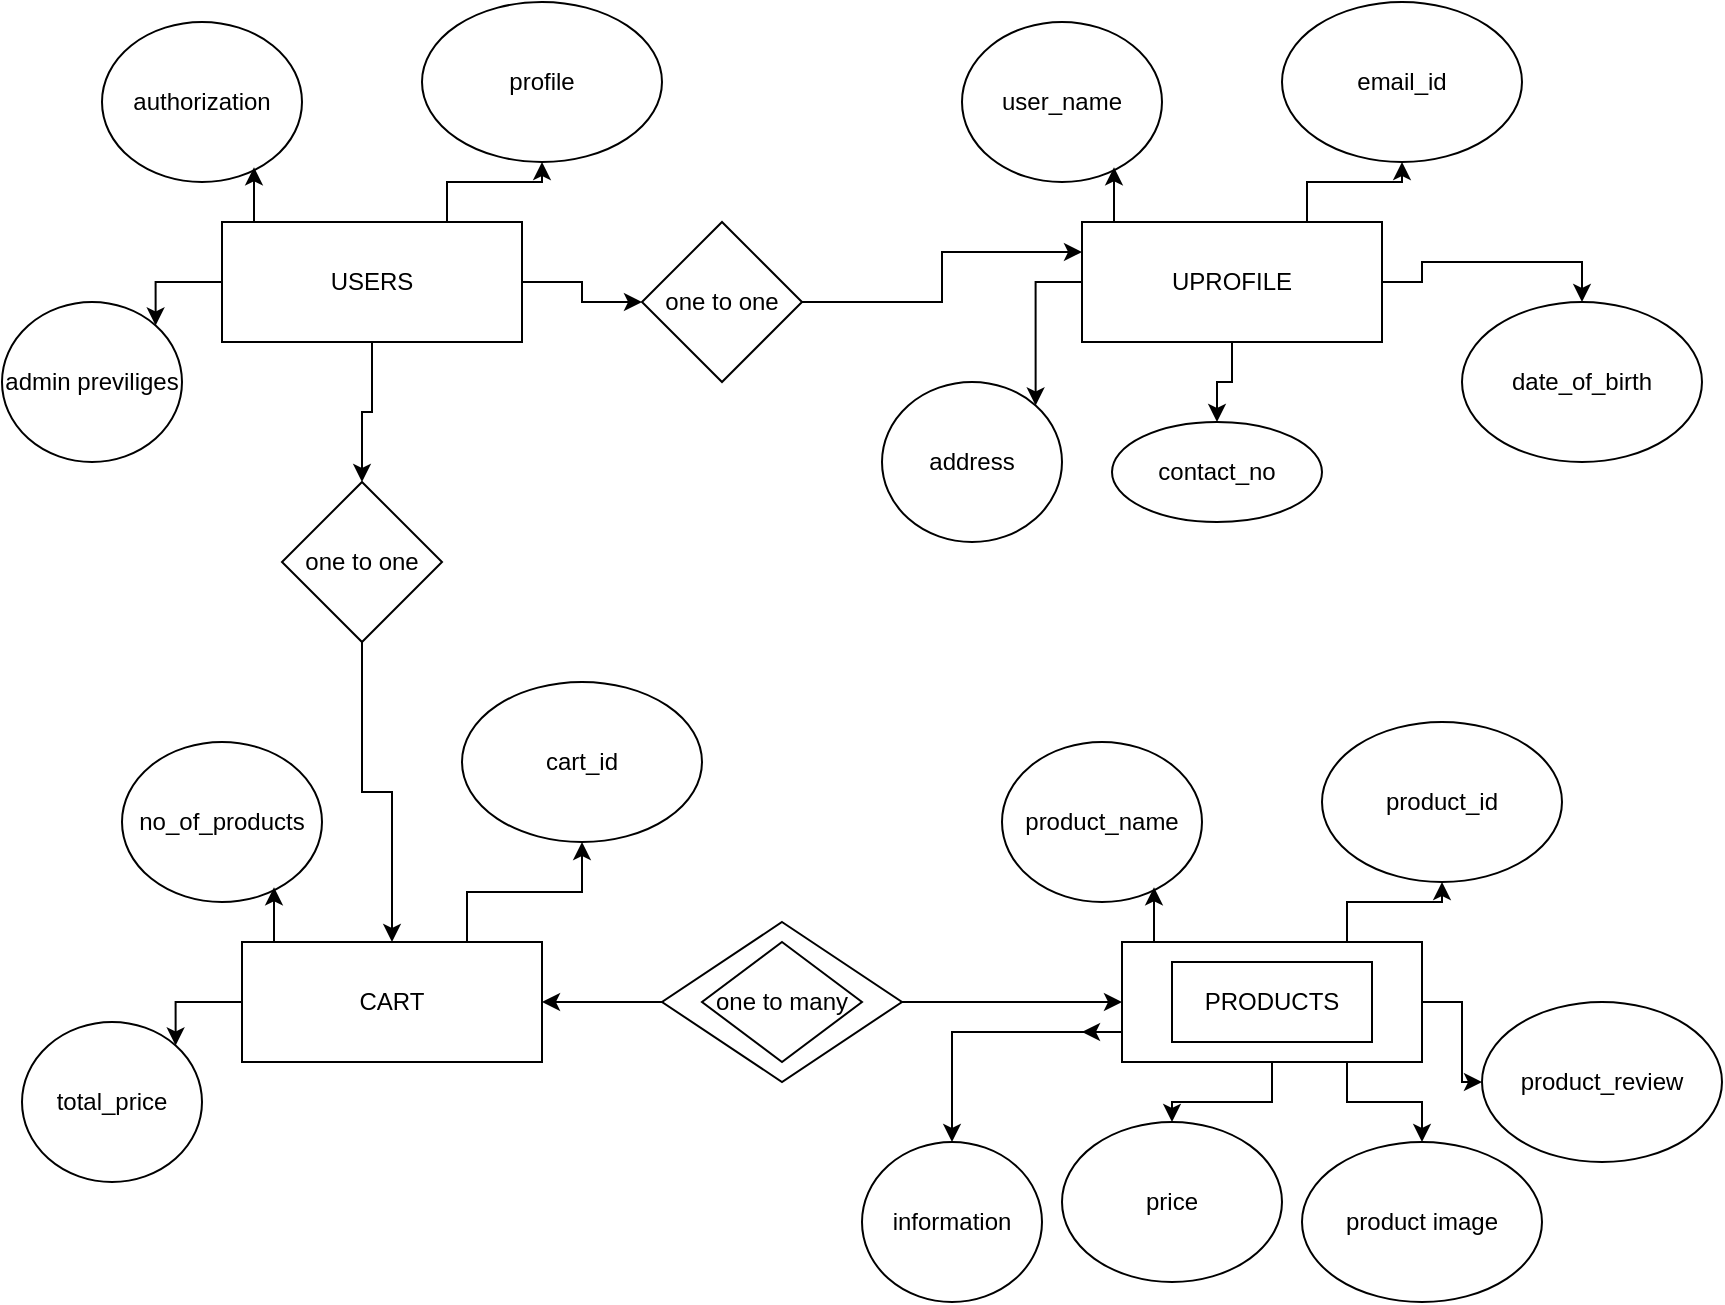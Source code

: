 <mxfile version="24.7.5">
  <diagram name="Page-1" id="geNfl7wk_qMsvW0VsSqB">
    <mxGraphModel dx="1050" dy="505" grid="1" gridSize="10" guides="1" tooltips="1" connect="1" arrows="1" fold="1" page="1" pageScale="1" pageWidth="850" pageHeight="1100" math="0" shadow="0">
      <root>
        <mxCell id="0" />
        <mxCell id="1" parent="0" />
        <mxCell id="zfNojvX3D7eSNdbMJf8S-6" style="edgeStyle=orthogonalEdgeStyle;rounded=0;orthogonalLoop=1;jettySize=auto;html=1;exitX=0.75;exitY=0;exitDx=0;exitDy=0;" parent="1" source="zfNojvX3D7eSNdbMJf8S-1" target="zfNojvX3D7eSNdbMJf8S-4" edge="1">
          <mxGeometry relative="1" as="geometry" />
        </mxCell>
        <mxCell id="zfNojvX3D7eSNdbMJf8S-7" style="edgeStyle=orthogonalEdgeStyle;rounded=0;orthogonalLoop=1;jettySize=auto;html=1;exitX=0;exitY=0.5;exitDx=0;exitDy=0;entryX=1;entryY=0;entryDx=0;entryDy=0;" parent="1" source="zfNojvX3D7eSNdbMJf8S-1" target="zfNojvX3D7eSNdbMJf8S-3" edge="1">
          <mxGeometry relative="1" as="geometry" />
        </mxCell>
        <mxCell id="zfNojvX3D7eSNdbMJf8S-45" style="edgeStyle=orthogonalEdgeStyle;rounded=0;orthogonalLoop=1;jettySize=auto;html=1;exitX=0.5;exitY=1;exitDx=0;exitDy=0;entryX=0.5;entryY=0;entryDx=0;entryDy=0;" parent="1" source="zfNojvX3D7eSNdbMJf8S-1" target="zfNojvX3D7eSNdbMJf8S-38" edge="1">
          <mxGeometry relative="1" as="geometry" />
        </mxCell>
        <mxCell id="zfNojvX3D7eSNdbMJf8S-47" style="edgeStyle=orthogonalEdgeStyle;rounded=0;orthogonalLoop=1;jettySize=auto;html=1;exitX=1;exitY=0.5;exitDx=0;exitDy=0;entryX=0.5;entryY=0;entryDx=0;entryDy=0;" parent="1" source="zfNojvX3D7eSNdbMJf8S-1" target="zfNojvX3D7eSNdbMJf8S-39" edge="1">
          <mxGeometry relative="1" as="geometry" />
        </mxCell>
        <mxCell id="zfNojvX3D7eSNdbMJf8S-1" value="USERS" style="rounded=0;whiteSpace=wrap;html=1;" parent="1" vertex="1">
          <mxGeometry x="150" y="180" width="150" height="60" as="geometry" />
        </mxCell>
        <mxCell id="zfNojvX3D7eSNdbMJf8S-2" value="authorization" style="ellipse;whiteSpace=wrap;html=1;" parent="1" vertex="1">
          <mxGeometry x="90" y="80" width="100" height="80" as="geometry" />
        </mxCell>
        <mxCell id="zfNojvX3D7eSNdbMJf8S-3" value="admin previliges" style="ellipse;whiteSpace=wrap;html=1;" parent="1" vertex="1">
          <mxGeometry x="40" y="220" width="90" height="80" as="geometry" />
        </mxCell>
        <mxCell id="zfNojvX3D7eSNdbMJf8S-4" value="profile" style="ellipse;whiteSpace=wrap;html=1;" parent="1" vertex="1">
          <mxGeometry x="250" y="70" width="120" height="80" as="geometry" />
        </mxCell>
        <mxCell id="zfNojvX3D7eSNdbMJf8S-5" style="edgeStyle=orthogonalEdgeStyle;rounded=0;orthogonalLoop=1;jettySize=auto;html=1;exitX=0.25;exitY=0;exitDx=0;exitDy=0;entryX=0.76;entryY=0.908;entryDx=0;entryDy=0;entryPerimeter=0;" parent="1" source="zfNojvX3D7eSNdbMJf8S-1" target="zfNojvX3D7eSNdbMJf8S-2" edge="1">
          <mxGeometry relative="1" as="geometry" />
        </mxCell>
        <mxCell id="zfNojvX3D7eSNdbMJf8S-8" style="edgeStyle=orthogonalEdgeStyle;rounded=0;orthogonalLoop=1;jettySize=auto;html=1;exitX=0.75;exitY=0;exitDx=0;exitDy=0;" parent="1" source="zfNojvX3D7eSNdbMJf8S-10" target="zfNojvX3D7eSNdbMJf8S-13" edge="1">
          <mxGeometry relative="1" as="geometry" />
        </mxCell>
        <mxCell id="zfNojvX3D7eSNdbMJf8S-9" style="edgeStyle=orthogonalEdgeStyle;rounded=0;orthogonalLoop=1;jettySize=auto;html=1;exitX=0;exitY=0.5;exitDx=0;exitDy=0;entryX=1;entryY=0;entryDx=0;entryDy=0;" parent="1" source="zfNojvX3D7eSNdbMJf8S-10" target="zfNojvX3D7eSNdbMJf8S-12" edge="1">
          <mxGeometry relative="1" as="geometry" />
        </mxCell>
        <mxCell id="zfNojvX3D7eSNdbMJf8S-31" style="edgeStyle=orthogonalEdgeStyle;rounded=0;orthogonalLoop=1;jettySize=auto;html=1;exitX=0.5;exitY=1;exitDx=0;exitDy=0;entryX=0.5;entryY=0;entryDx=0;entryDy=0;" parent="1" source="zfNojvX3D7eSNdbMJf8S-10" target="zfNojvX3D7eSNdbMJf8S-29" edge="1">
          <mxGeometry relative="1" as="geometry" />
        </mxCell>
        <mxCell id="zfNojvX3D7eSNdbMJf8S-32" style="edgeStyle=orthogonalEdgeStyle;rounded=0;orthogonalLoop=1;jettySize=auto;html=1;exitX=1;exitY=0.5;exitDx=0;exitDy=0;entryX=0.5;entryY=0;entryDx=0;entryDy=0;" parent="1" source="zfNojvX3D7eSNdbMJf8S-10" target="zfNojvX3D7eSNdbMJf8S-30" edge="1">
          <mxGeometry relative="1" as="geometry" />
        </mxCell>
        <mxCell id="zfNojvX3D7eSNdbMJf8S-10" value="UPROFILE" style="rounded=0;whiteSpace=wrap;html=1;" parent="1" vertex="1">
          <mxGeometry x="580" y="180" width="150" height="60" as="geometry" />
        </mxCell>
        <mxCell id="zfNojvX3D7eSNdbMJf8S-11" value="user_name" style="ellipse;whiteSpace=wrap;html=1;" parent="1" vertex="1">
          <mxGeometry x="520" y="80" width="100" height="80" as="geometry" />
        </mxCell>
        <mxCell id="zfNojvX3D7eSNdbMJf8S-12" value="address" style="ellipse;whiteSpace=wrap;html=1;" parent="1" vertex="1">
          <mxGeometry x="480" y="260" width="90" height="80" as="geometry" />
        </mxCell>
        <mxCell id="zfNojvX3D7eSNdbMJf8S-13" value="email_id" style="ellipse;whiteSpace=wrap;html=1;" parent="1" vertex="1">
          <mxGeometry x="680" y="70" width="120" height="80" as="geometry" />
        </mxCell>
        <mxCell id="zfNojvX3D7eSNdbMJf8S-14" style="edgeStyle=orthogonalEdgeStyle;rounded=0;orthogonalLoop=1;jettySize=auto;html=1;exitX=0.25;exitY=0;exitDx=0;exitDy=0;entryX=0.76;entryY=0.908;entryDx=0;entryDy=0;entryPerimeter=0;" parent="1" source="zfNojvX3D7eSNdbMJf8S-10" target="zfNojvX3D7eSNdbMJf8S-11" edge="1">
          <mxGeometry relative="1" as="geometry" />
        </mxCell>
        <mxCell id="zfNojvX3D7eSNdbMJf8S-15" style="edgeStyle=orthogonalEdgeStyle;rounded=0;orthogonalLoop=1;jettySize=auto;html=1;exitX=0.75;exitY=0;exitDx=0;exitDy=0;" parent="1" source="zfNojvX3D7eSNdbMJf8S-17" target="zfNojvX3D7eSNdbMJf8S-20" edge="1">
          <mxGeometry relative="1" as="geometry" />
        </mxCell>
        <mxCell id="zfNojvX3D7eSNdbMJf8S-16" style="edgeStyle=orthogonalEdgeStyle;rounded=0;orthogonalLoop=1;jettySize=auto;html=1;exitX=0;exitY=0.5;exitDx=0;exitDy=0;entryX=1;entryY=0;entryDx=0;entryDy=0;" parent="1" source="zfNojvX3D7eSNdbMJf8S-17" target="zfNojvX3D7eSNdbMJf8S-19" edge="1">
          <mxGeometry relative="1" as="geometry" />
        </mxCell>
        <mxCell id="zfNojvX3D7eSNdbMJf8S-17" value="CART" style="rounded=0;whiteSpace=wrap;html=1;" parent="1" vertex="1">
          <mxGeometry x="160" y="540" width="150" height="60" as="geometry" />
        </mxCell>
        <mxCell id="zfNojvX3D7eSNdbMJf8S-18" value="no_of_products" style="ellipse;whiteSpace=wrap;html=1;" parent="1" vertex="1">
          <mxGeometry x="100" y="440" width="100" height="80" as="geometry" />
        </mxCell>
        <mxCell id="zfNojvX3D7eSNdbMJf8S-19" value="total_price" style="ellipse;whiteSpace=wrap;html=1;" parent="1" vertex="1">
          <mxGeometry x="50" y="580" width="90" height="80" as="geometry" />
        </mxCell>
        <mxCell id="zfNojvX3D7eSNdbMJf8S-20" value="cart_id" style="ellipse;whiteSpace=wrap;html=1;" parent="1" vertex="1">
          <mxGeometry x="270" y="410" width="120" height="80" as="geometry" />
        </mxCell>
        <mxCell id="zfNojvX3D7eSNdbMJf8S-21" style="edgeStyle=orthogonalEdgeStyle;rounded=0;orthogonalLoop=1;jettySize=auto;html=1;exitX=0.25;exitY=0;exitDx=0;exitDy=0;entryX=0.76;entryY=0.908;entryDx=0;entryDy=0;entryPerimeter=0;" parent="1" source="zfNojvX3D7eSNdbMJf8S-17" target="zfNojvX3D7eSNdbMJf8S-18" edge="1">
          <mxGeometry relative="1" as="geometry" />
        </mxCell>
        <mxCell id="zfNojvX3D7eSNdbMJf8S-22" style="edgeStyle=orthogonalEdgeStyle;rounded=0;orthogonalLoop=1;jettySize=auto;html=1;exitX=0.75;exitY=0;exitDx=0;exitDy=0;" parent="1" source="zfNojvX3D7eSNdbMJf8S-24" target="zfNojvX3D7eSNdbMJf8S-27" edge="1">
          <mxGeometry relative="1" as="geometry" />
        </mxCell>
        <mxCell id="zfNojvX3D7eSNdbMJf8S-36" style="edgeStyle=orthogonalEdgeStyle;rounded=0;orthogonalLoop=1;jettySize=auto;html=1;exitX=0.5;exitY=1;exitDx=0;exitDy=0;" parent="1" source="zfNojvX3D7eSNdbMJf8S-24" target="zfNojvX3D7eSNdbMJf8S-34" edge="1">
          <mxGeometry relative="1" as="geometry" />
        </mxCell>
        <mxCell id="zfNojvX3D7eSNdbMJf8S-37" style="edgeStyle=orthogonalEdgeStyle;rounded=0;orthogonalLoop=1;jettySize=auto;html=1;exitX=1;exitY=0.5;exitDx=0;exitDy=0;" parent="1" source="zfNojvX3D7eSNdbMJf8S-24" target="zfNojvX3D7eSNdbMJf8S-35" edge="1">
          <mxGeometry relative="1" as="geometry" />
        </mxCell>
        <mxCell id="zfNojvX3D7eSNdbMJf8S-43" style="edgeStyle=orthogonalEdgeStyle;rounded=0;orthogonalLoop=1;jettySize=auto;html=1;exitX=0;exitY=0.75;exitDx=0;exitDy=0;" parent="1" source="zfNojvX3D7eSNdbMJf8S-24" edge="1">
          <mxGeometry relative="1" as="geometry">
            <mxPoint x="580" y="585" as="targetPoint" />
          </mxGeometry>
        </mxCell>
        <mxCell id="zfNojvX3D7eSNdbMJf8S-44" style="edgeStyle=orthogonalEdgeStyle;rounded=0;orthogonalLoop=1;jettySize=auto;html=1;exitX=0;exitY=0.75;exitDx=0;exitDy=0;entryX=0.5;entryY=0;entryDx=0;entryDy=0;" parent="1" source="zfNojvX3D7eSNdbMJf8S-24" target="zfNojvX3D7eSNdbMJf8S-26" edge="1">
          <mxGeometry relative="1" as="geometry" />
        </mxCell>
        <mxCell id="3H21nFaw-EGTnVlslmrR-2" style="edgeStyle=orthogonalEdgeStyle;rounded=0;orthogonalLoop=1;jettySize=auto;html=1;exitX=0.75;exitY=1;exitDx=0;exitDy=0;" edge="1" parent="1" source="zfNojvX3D7eSNdbMJf8S-24" target="3H21nFaw-EGTnVlslmrR-1">
          <mxGeometry relative="1" as="geometry" />
        </mxCell>
        <mxCell id="zfNojvX3D7eSNdbMJf8S-24" value="" style="rounded=0;whiteSpace=wrap;html=1;" parent="1" vertex="1">
          <mxGeometry x="600" y="540" width="150" height="60" as="geometry" />
        </mxCell>
        <mxCell id="zfNojvX3D7eSNdbMJf8S-25" value="product_name" style="ellipse;whiteSpace=wrap;html=1;" parent="1" vertex="1">
          <mxGeometry x="540" y="440" width="100" height="80" as="geometry" />
        </mxCell>
        <mxCell id="zfNojvX3D7eSNdbMJf8S-26" value="information" style="ellipse;whiteSpace=wrap;html=1;" parent="1" vertex="1">
          <mxGeometry x="470" y="640" width="90" height="80" as="geometry" />
        </mxCell>
        <mxCell id="zfNojvX3D7eSNdbMJf8S-27" value="product_id" style="ellipse;whiteSpace=wrap;html=1;" parent="1" vertex="1">
          <mxGeometry x="700" y="430" width="120" height="80" as="geometry" />
        </mxCell>
        <mxCell id="zfNojvX3D7eSNdbMJf8S-28" style="edgeStyle=orthogonalEdgeStyle;rounded=0;orthogonalLoop=1;jettySize=auto;html=1;exitX=0.25;exitY=0;exitDx=0;exitDy=0;entryX=0.76;entryY=0.908;entryDx=0;entryDy=0;entryPerimeter=0;" parent="1" source="zfNojvX3D7eSNdbMJf8S-24" target="zfNojvX3D7eSNdbMJf8S-25" edge="1">
          <mxGeometry relative="1" as="geometry" />
        </mxCell>
        <mxCell id="zfNojvX3D7eSNdbMJf8S-29" value="contact_no" style="ellipse;whiteSpace=wrap;html=1;" parent="1" vertex="1">
          <mxGeometry x="595" y="280" width="105" height="50" as="geometry" />
        </mxCell>
        <mxCell id="zfNojvX3D7eSNdbMJf8S-30" value="date_of_birth" style="ellipse;whiteSpace=wrap;html=1;" parent="1" vertex="1">
          <mxGeometry x="770" y="220" width="120" height="80" as="geometry" />
        </mxCell>
        <mxCell id="zfNojvX3D7eSNdbMJf8S-34" value="price" style="ellipse;whiteSpace=wrap;html=1;" parent="1" vertex="1">
          <mxGeometry x="570" y="630" width="110" height="80" as="geometry" />
        </mxCell>
        <mxCell id="zfNojvX3D7eSNdbMJf8S-35" value="product_review" style="ellipse;whiteSpace=wrap;html=1;" parent="1" vertex="1">
          <mxGeometry x="780" y="570" width="120" height="80" as="geometry" />
        </mxCell>
        <mxCell id="zfNojvX3D7eSNdbMJf8S-46" style="edgeStyle=orthogonalEdgeStyle;rounded=0;orthogonalLoop=1;jettySize=auto;html=1;exitX=0.5;exitY=1;exitDx=0;exitDy=0;" parent="1" source="zfNojvX3D7eSNdbMJf8S-38" target="zfNojvX3D7eSNdbMJf8S-17" edge="1">
          <mxGeometry relative="1" as="geometry" />
        </mxCell>
        <mxCell id="zfNojvX3D7eSNdbMJf8S-38" value="one to one" style="rhombus;whiteSpace=wrap;html=1;" parent="1" vertex="1">
          <mxGeometry x="180" y="310" width="80" height="80" as="geometry" />
        </mxCell>
        <mxCell id="zfNojvX3D7eSNdbMJf8S-48" style="edgeStyle=orthogonalEdgeStyle;rounded=0;orthogonalLoop=1;jettySize=auto;html=1;exitX=0.5;exitY=1;exitDx=0;exitDy=0;entryX=0;entryY=0.25;entryDx=0;entryDy=0;" parent="1" source="zfNojvX3D7eSNdbMJf8S-39" target="zfNojvX3D7eSNdbMJf8S-10" edge="1">
          <mxGeometry relative="1" as="geometry" />
        </mxCell>
        <mxCell id="zfNojvX3D7eSNdbMJf8S-39" value="one to one" style="rhombus;whiteSpace=wrap;html=1;direction=north;" parent="1" vertex="1">
          <mxGeometry x="360" y="180" width="80" height="80" as="geometry" />
        </mxCell>
        <mxCell id="zfNojvX3D7eSNdbMJf8S-49" value="PRODUCTS" style="rounded=0;whiteSpace=wrap;html=1;" parent="1" vertex="1">
          <mxGeometry x="625" y="550" width="100" height="40" as="geometry" />
        </mxCell>
        <mxCell id="zfNojvX3D7eSNdbMJf8S-52" style="edgeStyle=orthogonalEdgeStyle;rounded=0;orthogonalLoop=1;jettySize=auto;html=1;exitX=1;exitY=0.5;exitDx=0;exitDy=0;entryX=0;entryY=0.5;entryDx=0;entryDy=0;" parent="1" source="zfNojvX3D7eSNdbMJf8S-50" target="zfNojvX3D7eSNdbMJf8S-24" edge="1">
          <mxGeometry relative="1" as="geometry" />
        </mxCell>
        <mxCell id="zfNojvX3D7eSNdbMJf8S-53" style="edgeStyle=orthogonalEdgeStyle;rounded=0;orthogonalLoop=1;jettySize=auto;html=1;exitX=0;exitY=0.5;exitDx=0;exitDy=0;" parent="1" source="zfNojvX3D7eSNdbMJf8S-50" target="zfNojvX3D7eSNdbMJf8S-17" edge="1">
          <mxGeometry relative="1" as="geometry" />
        </mxCell>
        <mxCell id="zfNojvX3D7eSNdbMJf8S-50" value="" style="rhombus;whiteSpace=wrap;html=1;" parent="1" vertex="1">
          <mxGeometry x="370" y="530" width="120" height="80" as="geometry" />
        </mxCell>
        <mxCell id="zfNojvX3D7eSNdbMJf8S-51" value="one to many" style="rhombus;whiteSpace=wrap;html=1;" parent="1" vertex="1">
          <mxGeometry x="390" y="540" width="80" height="60" as="geometry" />
        </mxCell>
        <mxCell id="3H21nFaw-EGTnVlslmrR-1" value="product image" style="ellipse;whiteSpace=wrap;html=1;" vertex="1" parent="1">
          <mxGeometry x="690" y="640" width="120" height="80" as="geometry" />
        </mxCell>
      </root>
    </mxGraphModel>
  </diagram>
</mxfile>
